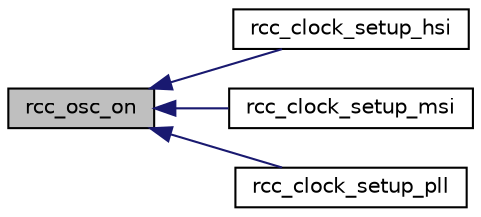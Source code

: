 digraph "rcc_osc_on"
{
  edge [fontname="Helvetica",fontsize="10",labelfontname="Helvetica",labelfontsize="10"];
  node [fontname="Helvetica",fontsize="10",shape=record];
  rankdir="LR";
  Node1 [label="rcc_osc_on",height=0.2,width=0.4,color="black", fillcolor="grey75", style="filled", fontcolor="black"];
  Node1 -> Node2 [dir="back",color="midnightblue",fontsize="10",style="solid",fontname="Helvetica"];
  Node2 [label="rcc_clock_setup_hsi",height=0.2,width=0.4,color="black", fillcolor="white", style="filled",URL="$group__rcc__defines.html#ga3d30e886f8749e059865bd3fc7a14ccd"];
  Node1 -> Node3 [dir="back",color="midnightblue",fontsize="10",style="solid",fontname="Helvetica"];
  Node3 [label="rcc_clock_setup_msi",height=0.2,width=0.4,color="black", fillcolor="white", style="filled",URL="$group__rcc__defines.html#ga71d9ff219cb4e09c3cddbf383e8c47b3"];
  Node1 -> Node4 [dir="back",color="midnightblue",fontsize="10",style="solid",fontname="Helvetica"];
  Node4 [label="rcc_clock_setup_pll",height=0.2,width=0.4,color="black", fillcolor="white", style="filled",URL="$group__rcc__defines.html#ga76b12063e828a7af960d375dee952d31"];
}
